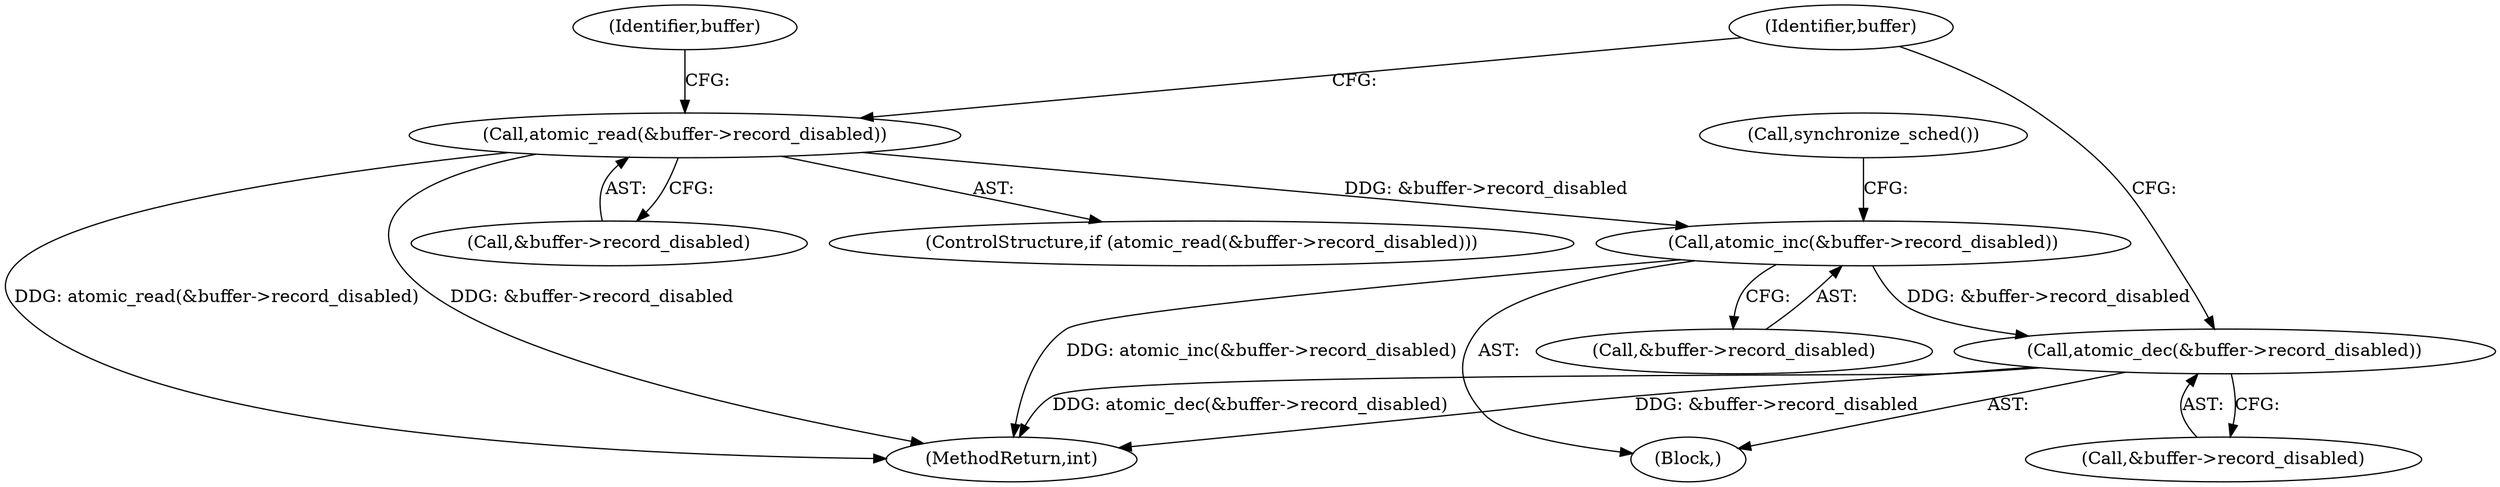 digraph "0_linux_59643d1535eb220668692a5359de22545af579f6@API" {
"1000378" [label="(Call,atomic_read(&buffer->record_disabled))"];
"1000384" [label="(Call,atomic_inc(&buffer->record_disabled))"];
"1000400" [label="(Call,atomic_dec(&buffer->record_disabled))"];
"1000379" [label="(Call,&buffer->record_disabled)"];
"1000389" [label="(Call,synchronize_sched())"];
"1000400" [label="(Call,atomic_dec(&buffer->record_disabled))"];
"1000383" [label="(Block,)"];
"1000377" [label="(ControlStructure,if (atomic_read(&buffer->record_disabled)))"];
"1000378" [label="(Call,atomic_read(&buffer->record_disabled))"];
"1000401" [label="(Call,&buffer->record_disabled)"];
"1000408" [label="(Identifier,buffer)"];
"1000384" [label="(Call,atomic_inc(&buffer->record_disabled))"];
"1000387" [label="(Identifier,buffer)"];
"1000385" [label="(Call,&buffer->record_disabled)"];
"1000450" [label="(MethodReturn,int)"];
"1000378" -> "1000377"  [label="AST: "];
"1000378" -> "1000379"  [label="CFG: "];
"1000379" -> "1000378"  [label="AST: "];
"1000387" -> "1000378"  [label="CFG: "];
"1000408" -> "1000378"  [label="CFG: "];
"1000378" -> "1000450"  [label="DDG: &buffer->record_disabled"];
"1000378" -> "1000450"  [label="DDG: atomic_read(&buffer->record_disabled)"];
"1000378" -> "1000384"  [label="DDG: &buffer->record_disabled"];
"1000384" -> "1000383"  [label="AST: "];
"1000384" -> "1000385"  [label="CFG: "];
"1000385" -> "1000384"  [label="AST: "];
"1000389" -> "1000384"  [label="CFG: "];
"1000384" -> "1000450"  [label="DDG: atomic_inc(&buffer->record_disabled)"];
"1000384" -> "1000400"  [label="DDG: &buffer->record_disabled"];
"1000400" -> "1000383"  [label="AST: "];
"1000400" -> "1000401"  [label="CFG: "];
"1000401" -> "1000400"  [label="AST: "];
"1000408" -> "1000400"  [label="CFG: "];
"1000400" -> "1000450"  [label="DDG: &buffer->record_disabled"];
"1000400" -> "1000450"  [label="DDG: atomic_dec(&buffer->record_disabled)"];
}
